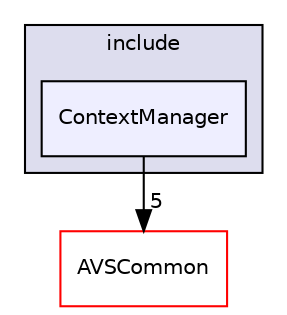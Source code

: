 digraph "/workplace/avs-device-sdk/ContextManager/include/ContextManager" {
  compound=true
  node [ fontsize="10", fontname="Helvetica"];
  edge [ labelfontsize="10", labelfontname="Helvetica"];
  subgraph clusterdir_0f8ea464962f792f3167c26165597ec0 {
    graph [ bgcolor="#ddddee", pencolor="black", label="include" fontname="Helvetica", fontsize="10", URL="dir_0f8ea464962f792f3167c26165597ec0.html"]
  dir_f1d622a5ac9338dd342c480f8157dab5 [shape=box, label="ContextManager", style="filled", fillcolor="#eeeeff", pencolor="black", URL="dir_f1d622a5ac9338dd342c480f8157dab5.html"];
  }
  dir_13e65effb2bde530b17b3d5eefcd0266 [shape=box label="AVSCommon" fillcolor="white" style="filled" color="red" URL="dir_13e65effb2bde530b17b3d5eefcd0266.html"];
  dir_f1d622a5ac9338dd342c480f8157dab5->dir_13e65effb2bde530b17b3d5eefcd0266 [headlabel="5", labeldistance=1.5 headhref="dir_000218_000015.html"];
}

